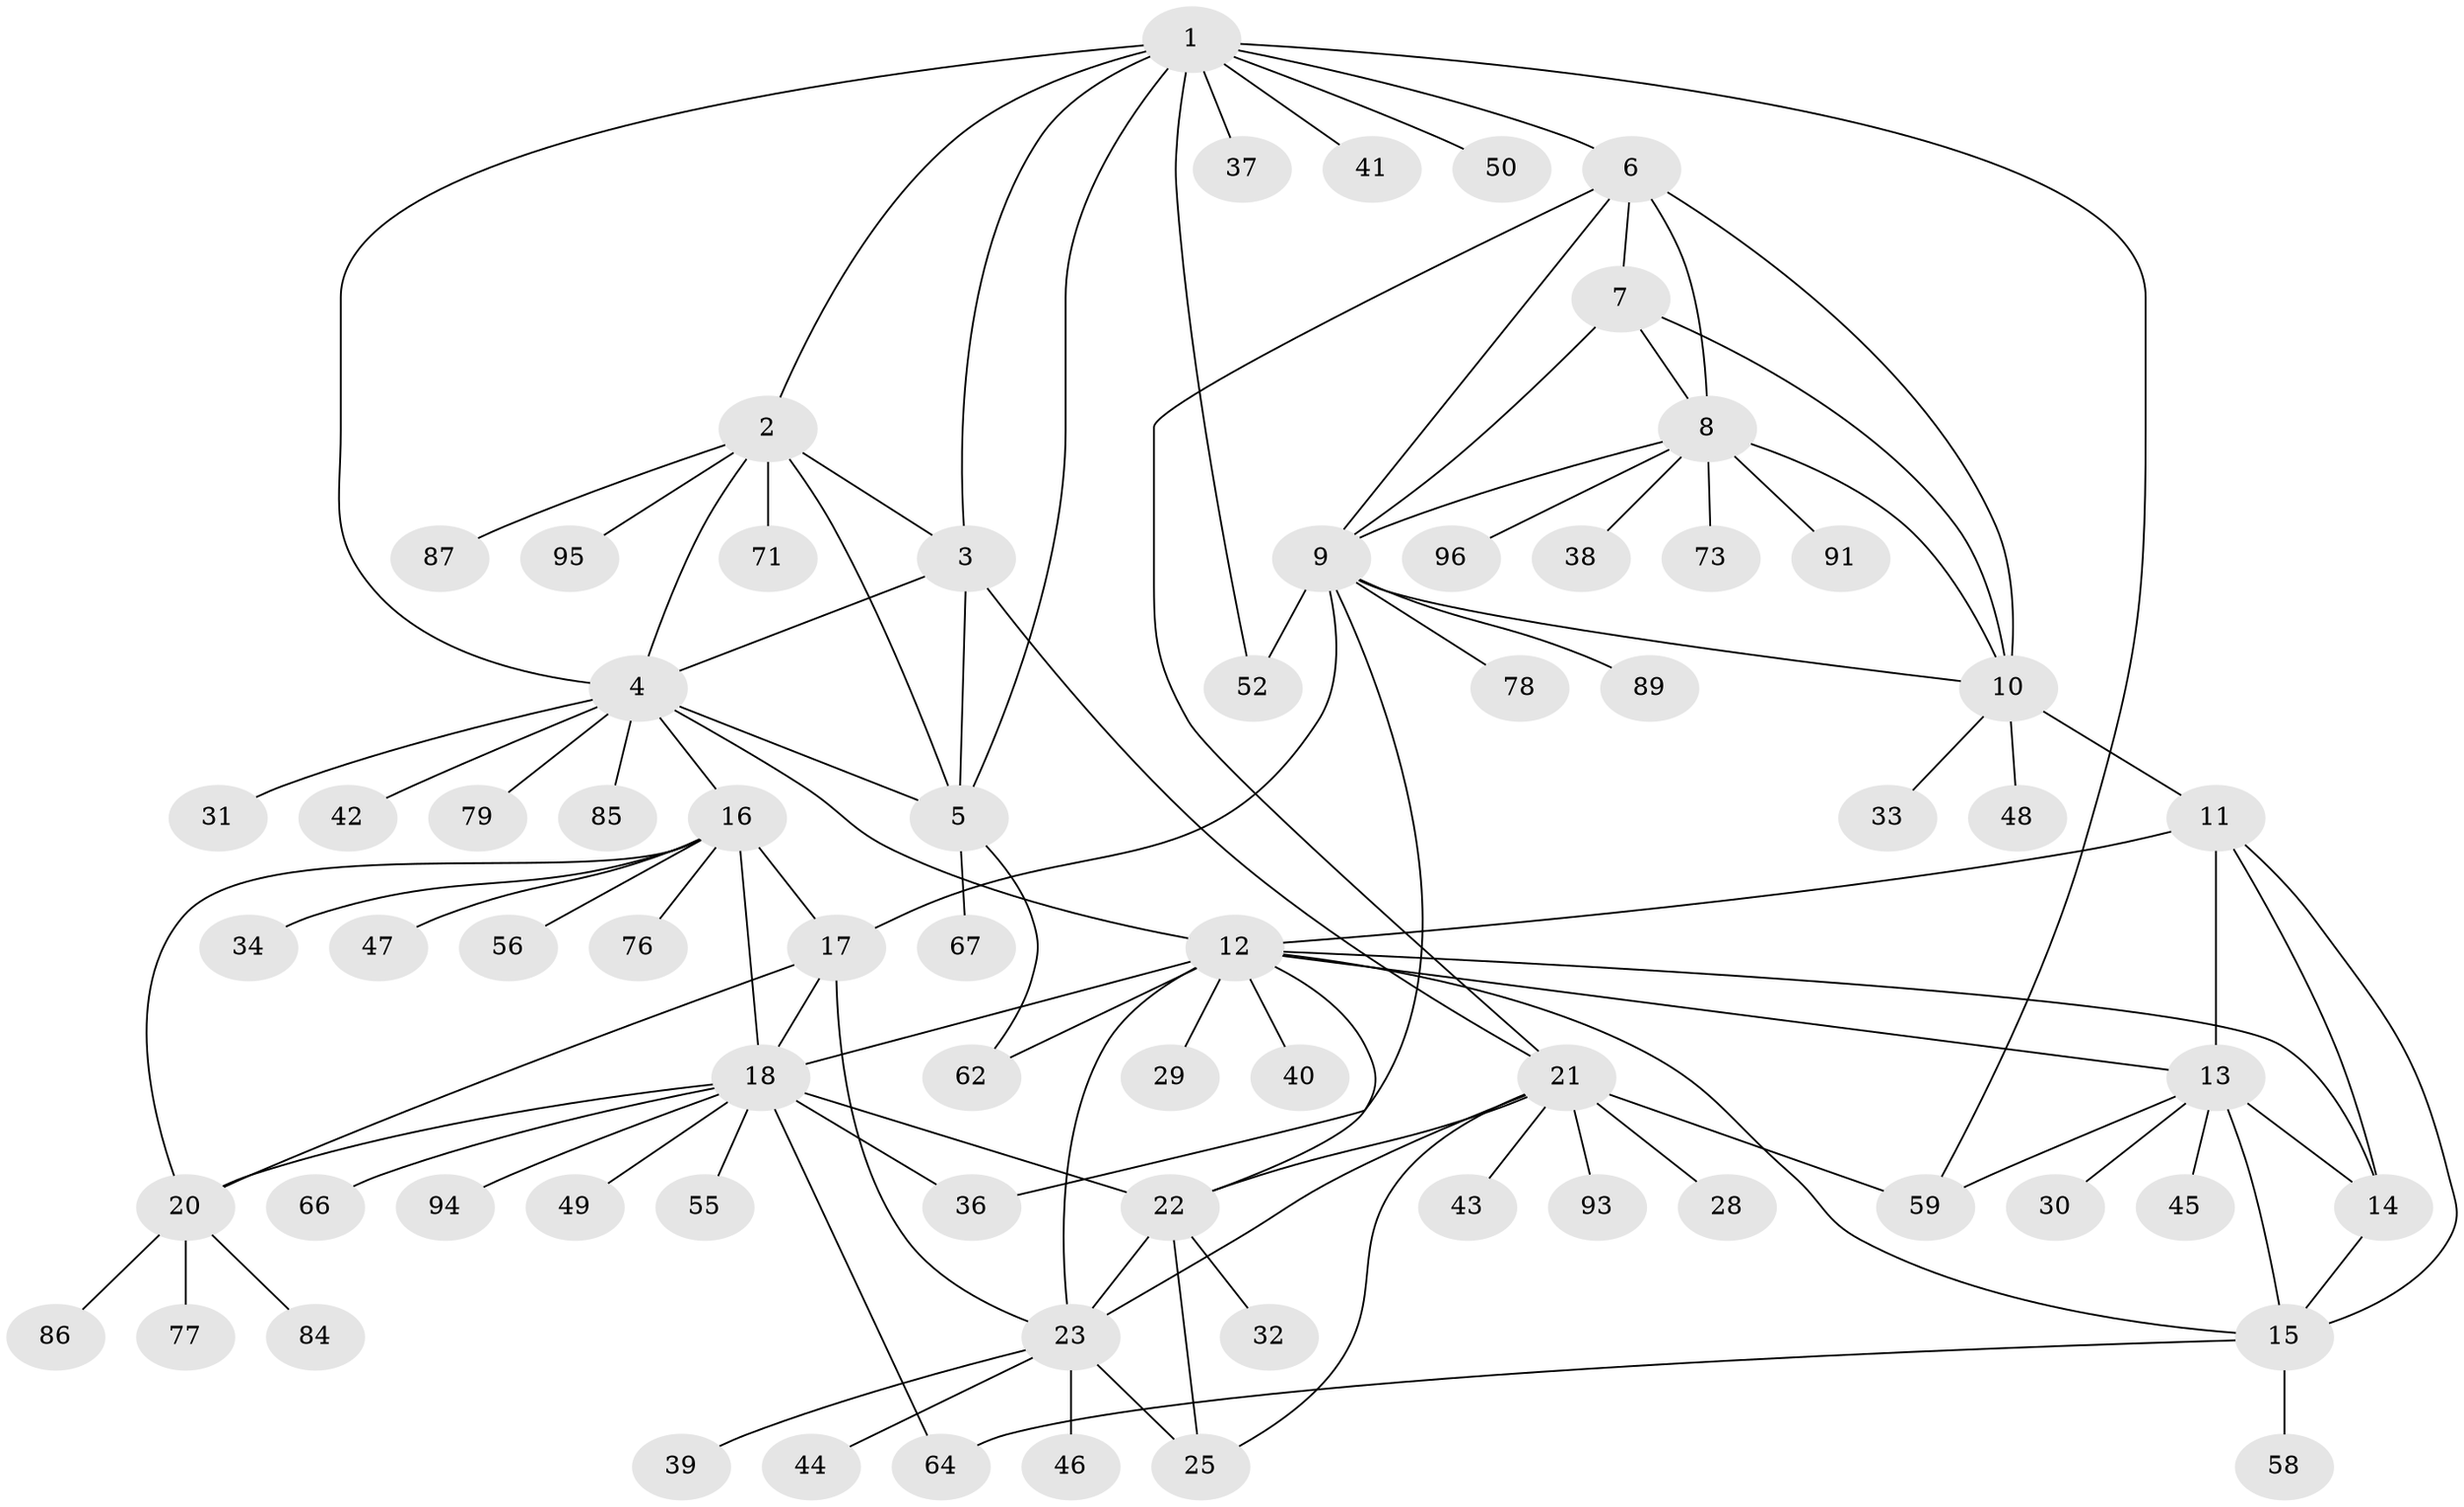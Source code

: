 // original degree distribution, {10: 0.03, 7: 0.04, 5: 0.04, 6: 0.03, 4: 0.02, 8: 0.02, 9: 0.03, 12: 0.04, 1: 0.6, 2: 0.12, 3: 0.03}
// Generated by graph-tools (version 1.1) at 2025/19/03/04/25 18:19:36]
// undirected, 70 vertices, 107 edges
graph export_dot {
graph [start="1"]
  node [color=gray90,style=filled];
  1;
  2;
  3;
  4;
  5;
  6 [super="+69"];
  7;
  8;
  9;
  10;
  11;
  12;
  13 [super="+27+68+98+88+54"];
  14;
  15;
  16;
  17 [super="+19"];
  18;
  20;
  21;
  22 [super="+61+75+24+51"];
  23 [super="+35+53+57+92"];
  25 [super="+70"];
  28;
  29;
  30;
  31;
  32;
  33;
  34 [super="+82"];
  36;
  37;
  38 [super="+65+99"];
  39;
  40;
  41;
  42;
  43;
  44;
  45;
  46 [super="+80"];
  47;
  48 [super="+74"];
  49;
  50;
  52;
  55;
  56;
  58;
  59 [super="+83"];
  62;
  64;
  66;
  67 [super="+100"];
  71;
  73;
  76;
  77;
  78;
  79;
  84;
  85;
  86;
  87;
  89;
  91;
  93;
  94;
  95;
  96;
  1 -- 2;
  1 -- 3;
  1 -- 4;
  1 -- 5;
  1 -- 6;
  1 -- 37;
  1 -- 41;
  1 -- 50;
  1 -- 52;
  1 -- 59;
  2 -- 3;
  2 -- 4;
  2 -- 5;
  2 -- 71;
  2 -- 87;
  2 -- 95;
  3 -- 4;
  3 -- 5;
  3 -- 21;
  4 -- 5;
  4 -- 12;
  4 -- 16;
  4 -- 31;
  4 -- 42;
  4 -- 79;
  4 -- 85;
  5 -- 62;
  5 -- 67;
  6 -- 7;
  6 -- 8;
  6 -- 9;
  6 -- 10;
  6 -- 21;
  7 -- 8;
  7 -- 9;
  7 -- 10;
  8 -- 9;
  8 -- 10;
  8 -- 38;
  8 -- 73;
  8 -- 91;
  8 -- 96;
  9 -- 10;
  9 -- 17;
  9 -- 36;
  9 -- 52;
  9 -- 78;
  9 -- 89;
  10 -- 11;
  10 -- 33;
  10 -- 48;
  11 -- 12;
  11 -- 13;
  11 -- 14;
  11 -- 15;
  12 -- 13;
  12 -- 14;
  12 -- 15;
  12 -- 18;
  12 -- 23 [weight=2];
  12 -- 29;
  12 -- 40;
  12 -- 62;
  12 -- 22;
  13 -- 14;
  13 -- 15;
  13 -- 30;
  13 -- 45;
  13 -- 59;
  14 -- 15;
  15 -- 58;
  15 -- 64;
  16 -- 17 [weight=2];
  16 -- 18;
  16 -- 20;
  16 -- 34;
  16 -- 47;
  16 -- 56;
  16 -- 76;
  17 -- 18 [weight=2];
  17 -- 20 [weight=2];
  17 -- 23;
  18 -- 20;
  18 -- 36;
  18 -- 49;
  18 -- 55;
  18 -- 64;
  18 -- 66;
  18 -- 94;
  18 -- 22;
  20 -- 77;
  20 -- 84;
  20 -- 86;
  21 -- 22 [weight=2];
  21 -- 23;
  21 -- 25;
  21 -- 28;
  21 -- 43;
  21 -- 59;
  21 -- 93;
  22 -- 23 [weight=2];
  22 -- 25 [weight=2];
  22 -- 32;
  23 -- 25;
  23 -- 39;
  23 -- 44;
  23 -- 46;
}
